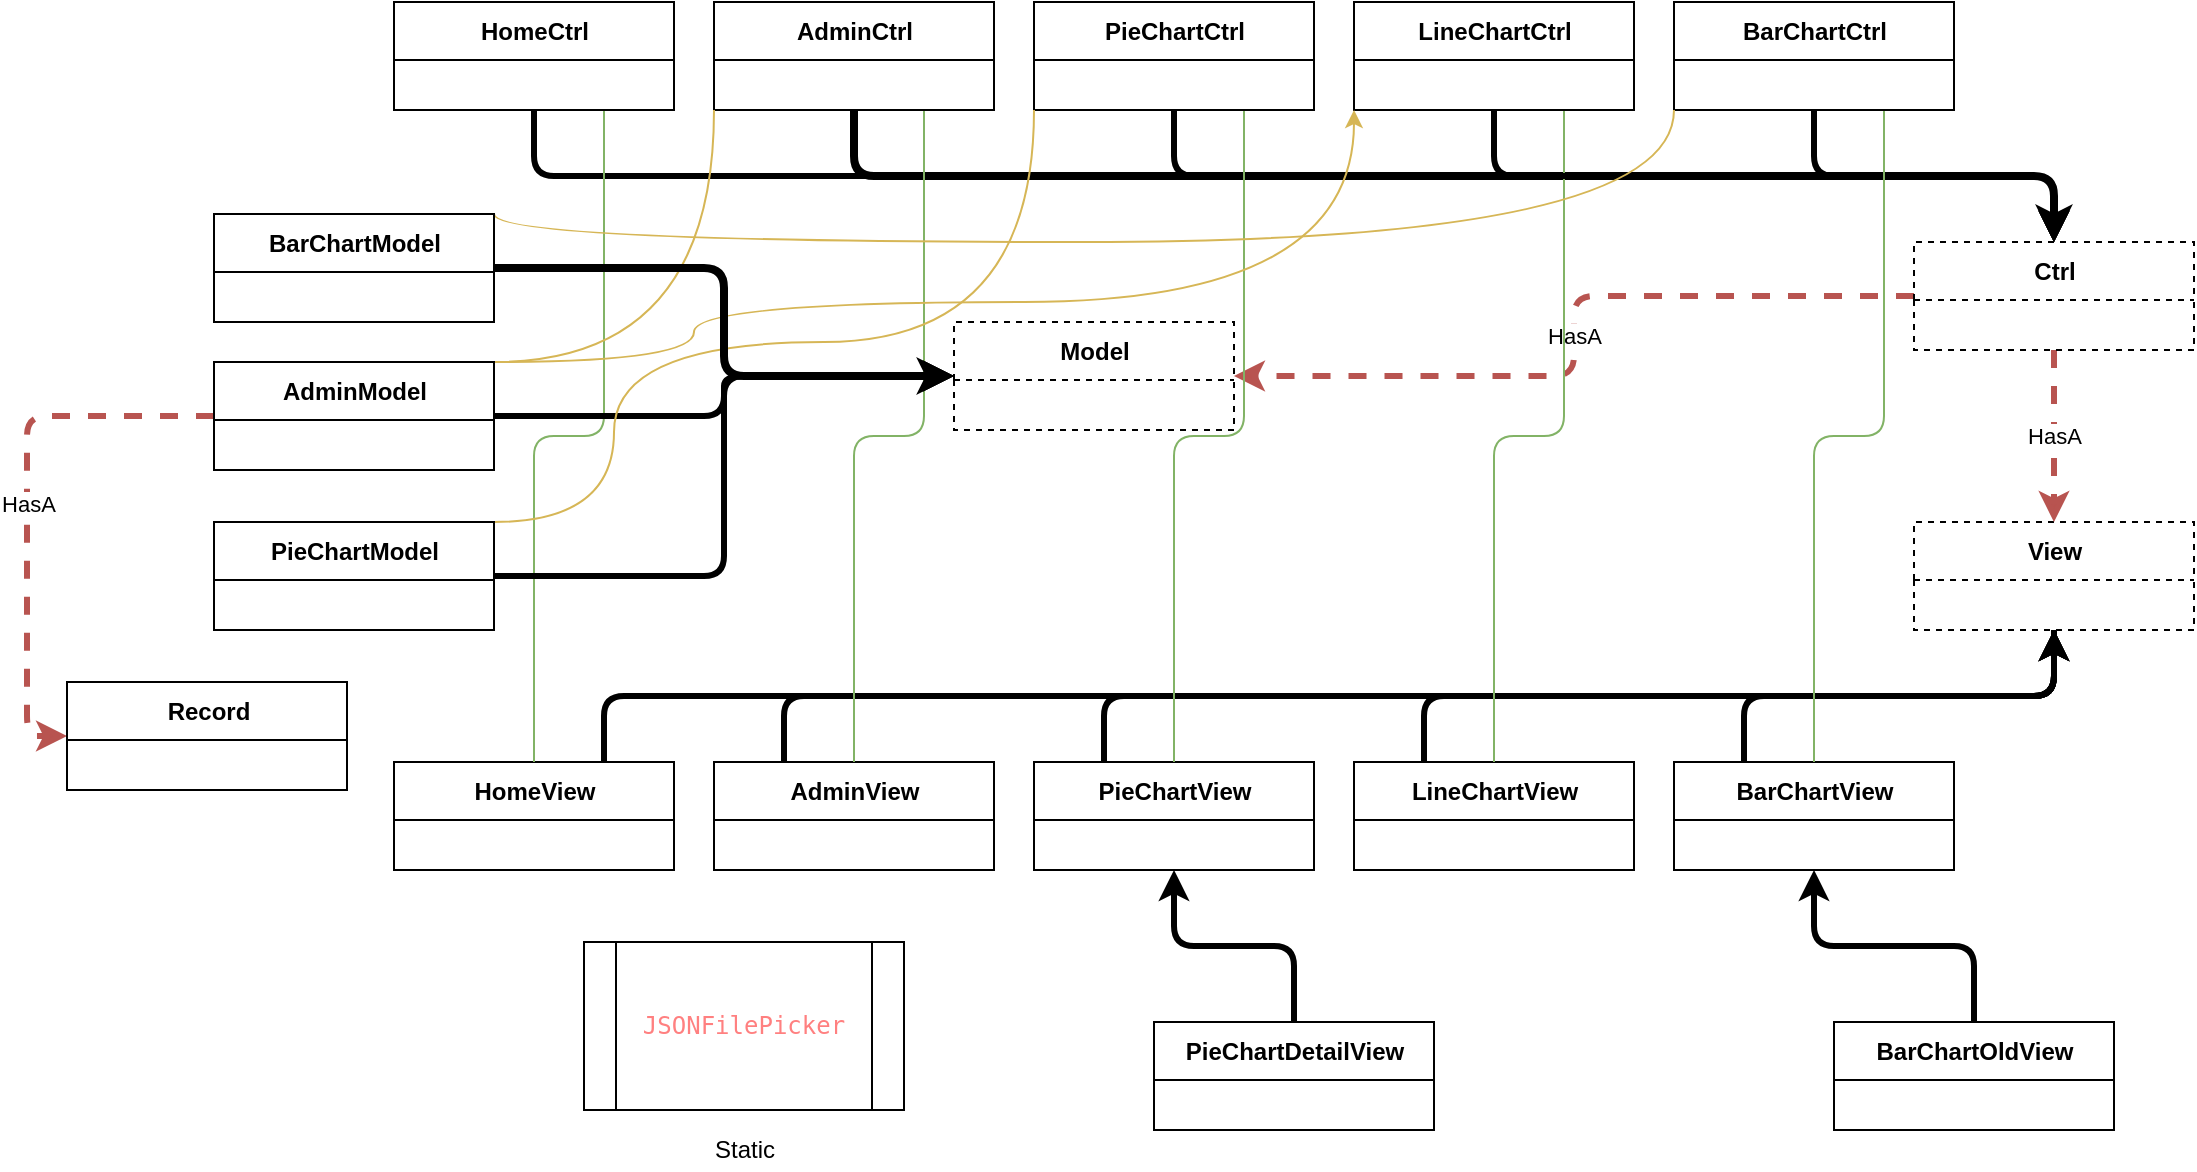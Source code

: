 <mxfile version="16.4.8" type="device"><diagram id="HtbCFH7jth9VlodFy8yS" name="Page-1"><mxGraphModel dx="2036" dy="800" grid="1" gridSize="10" guides="1" tooltips="1" connect="1" arrows="1" fold="1" page="1" pageScale="1" pageWidth="827" pageHeight="1169" background="none" math="0" shadow="0"><root><mxCell id="0"/><mxCell id="1" parent="0"/><mxCell id="q7tnbrlR3xGDvqYGlLKr-2" value="View" style="swimlane;fontStyle=1;align=center;verticalAlign=middle;childLayout=stackLayout;horizontal=1;startSize=29;horizontalStack=0;resizeParent=1;resizeParentMax=0;resizeLast=0;collapsible=0;marginBottom=0;html=1;rounded=0;dashed=1;" vertex="1" parent="1"><mxGeometry x="510" y="620" width="140" height="54" as="geometry"/></mxCell><mxCell id="q7tnbrlR3xGDvqYGlLKr-14" style="edgeStyle=elbowEdgeStyle;orthogonalLoop=1;jettySize=auto;elbow=vertical;html=1;exitX=0.75;exitY=0;exitDx=0;exitDy=0;entryX=0.5;entryY=1;entryDx=0;entryDy=0;strokeWidth=3;" edge="1" parent="1" source="q7tnbrlR3xGDvqYGlLKr-5" target="q7tnbrlR3xGDvqYGlLKr-2"><mxGeometry relative="1" as="geometry"/></mxCell><mxCell id="q7tnbrlR3xGDvqYGlLKr-5" value="HomeView" style="swimlane;fontStyle=1;align=center;verticalAlign=middle;childLayout=stackLayout;horizontal=1;startSize=29;horizontalStack=0;resizeParent=1;resizeParentMax=0;resizeLast=0;collapsible=0;marginBottom=0;html=1;" vertex="1" parent="1"><mxGeometry x="-250" y="740" width="140" height="54" as="geometry"/></mxCell><mxCell id="q7tnbrlR3xGDvqYGlLKr-16" style="edgeStyle=elbowEdgeStyle;orthogonalLoop=1;jettySize=auto;elbow=vertical;html=1;exitX=0.25;exitY=0;exitDx=0;exitDy=0;entryX=0.5;entryY=1;entryDx=0;entryDy=0;strokeWidth=3;" edge="1" parent="1" source="q7tnbrlR3xGDvqYGlLKr-15" target="q7tnbrlR3xGDvqYGlLKr-2"><mxGeometry relative="1" as="geometry"><mxPoint x="190" y="640" as="targetPoint"/></mxGeometry></mxCell><mxCell id="q7tnbrlR3xGDvqYGlLKr-15" value="AdminView" style="swimlane;fontStyle=1;align=center;verticalAlign=middle;childLayout=stackLayout;horizontal=1;startSize=29;horizontalStack=0;resizeParent=1;resizeParentMax=0;resizeLast=0;collapsible=0;marginBottom=0;html=1;" vertex="1" parent="1"><mxGeometry x="-90" y="740" width="140" height="54" as="geometry"/></mxCell><mxCell id="q7tnbrlR3xGDvqYGlLKr-18" style="edgeStyle=elbowEdgeStyle;orthogonalLoop=1;jettySize=auto;elbow=vertical;html=1;exitX=0.25;exitY=0;exitDx=0;exitDy=0;entryX=0.5;entryY=1;entryDx=0;entryDy=0;strokeWidth=3;" edge="1" parent="1" source="q7tnbrlR3xGDvqYGlLKr-17" target="q7tnbrlR3xGDvqYGlLKr-2"><mxGeometry relative="1" as="geometry"/></mxCell><mxCell id="q7tnbrlR3xGDvqYGlLKr-17" value="PieChartView" style="swimlane;fontStyle=1;align=center;verticalAlign=middle;childLayout=stackLayout;horizontal=1;startSize=29;horizontalStack=0;resizeParent=1;resizeParentMax=0;resizeLast=0;collapsible=0;marginBottom=0;html=1;" vertex="1" parent="1"><mxGeometry x="70" y="740" width="140" height="54" as="geometry"/></mxCell><mxCell id="q7tnbrlR3xGDvqYGlLKr-20" style="edgeStyle=elbowEdgeStyle;orthogonalLoop=1;jettySize=auto;elbow=vertical;html=1;exitX=0.25;exitY=0;exitDx=0;exitDy=0;entryX=0.5;entryY=1;entryDx=0;entryDy=0;strokeWidth=3;" edge="1" parent="1" source="q7tnbrlR3xGDvqYGlLKr-19" target="q7tnbrlR3xGDvqYGlLKr-2"><mxGeometry relative="1" as="geometry"/></mxCell><mxCell id="q7tnbrlR3xGDvqYGlLKr-19" value="LineChartView" style="swimlane;fontStyle=1;align=center;verticalAlign=middle;childLayout=stackLayout;horizontal=1;startSize=29;horizontalStack=0;resizeParent=1;resizeParentMax=0;resizeLast=0;collapsible=0;marginBottom=0;html=1;" vertex="1" parent="1"><mxGeometry x="230" y="740" width="140" height="54" as="geometry"/></mxCell><mxCell id="q7tnbrlR3xGDvqYGlLKr-24" style="edgeStyle=elbowEdgeStyle;orthogonalLoop=1;jettySize=auto;elbow=vertical;html=1;exitX=0.5;exitY=0;exitDx=0;exitDy=0;entryX=0.5;entryY=1;entryDx=0;entryDy=0;strokeWidth=3;" edge="1" parent="1" source="q7tnbrlR3xGDvqYGlLKr-23" target="q7tnbrlR3xGDvqYGlLKr-17"><mxGeometry relative="1" as="geometry"/></mxCell><mxCell id="q7tnbrlR3xGDvqYGlLKr-23" value="PieChartDetailView" style="swimlane;fontStyle=1;align=center;verticalAlign=middle;childLayout=stackLayout;horizontal=1;startSize=29;horizontalStack=0;resizeParent=1;resizeParentMax=0;resizeLast=0;collapsible=0;marginBottom=0;html=1;" vertex="1" parent="1"><mxGeometry x="130" y="870" width="140" height="54" as="geometry"/></mxCell><mxCell id="q7tnbrlR3xGDvqYGlLKr-108" style="edgeStyle=elbowEdgeStyle;orthogonalLoop=1;jettySize=auto;elbow=vertical;html=1;exitX=0.25;exitY=0;exitDx=0;exitDy=0;entryX=0.5;entryY=1;entryDx=0;entryDy=0;startArrow=none;startFill=0;endArrow=none;endFill=0;strokeColor=#000000;strokeWidth=3;" edge="1" parent="1" source="q7tnbrlR3xGDvqYGlLKr-25" target="q7tnbrlR3xGDvqYGlLKr-2"><mxGeometry relative="1" as="geometry"/></mxCell><mxCell id="q7tnbrlR3xGDvqYGlLKr-25" value="BarChartView" style="swimlane;fontStyle=1;align=center;verticalAlign=middle;childLayout=stackLayout;horizontal=1;startSize=29;horizontalStack=0;resizeParent=1;resizeParentMax=0;resizeLast=0;collapsible=0;marginBottom=0;html=1;" vertex="1" parent="1"><mxGeometry x="390" y="740" width="140" height="54" as="geometry"/></mxCell><mxCell id="q7tnbrlR3xGDvqYGlLKr-28" style="edgeStyle=elbowEdgeStyle;orthogonalLoop=1;jettySize=auto;elbow=vertical;html=1;exitX=0.5;exitY=0;exitDx=0;exitDy=0;entryX=0.5;entryY=1;entryDx=0;entryDy=0;strokeWidth=3;" edge="1" parent="1" source="q7tnbrlR3xGDvqYGlLKr-27" target="q7tnbrlR3xGDvqYGlLKr-25"><mxGeometry relative="1" as="geometry"/></mxCell><mxCell id="q7tnbrlR3xGDvqYGlLKr-27" value="BarChartOldView" style="swimlane;fontStyle=1;align=center;verticalAlign=middle;childLayout=stackLayout;horizontal=1;startSize=29;horizontalStack=0;resizeParent=1;resizeParentMax=0;resizeLast=0;collapsible=0;marginBottom=0;html=1;" vertex="1" parent="1"><mxGeometry x="470" y="870" width="140" height="54" as="geometry"/></mxCell><mxCell id="q7tnbrlR3xGDvqYGlLKr-73" value="HasA" style="edgeStyle=orthogonalEdgeStyle;orthogonalLoop=1;jettySize=auto;html=1;exitX=0.5;exitY=1;exitDx=0;exitDy=0;entryX=0.5;entryY=0;entryDx=0;entryDy=0;endArrow=classic;endFill=1;strokeColor=#b85450;elbow=vertical;dashed=1;fillColor=#f8cecc;strokeWidth=3;" edge="1" parent="1" source="q7tnbrlR3xGDvqYGlLKr-29" target="q7tnbrlR3xGDvqYGlLKr-2"><mxGeometry relative="1" as="geometry"/></mxCell><mxCell id="q7tnbrlR3xGDvqYGlLKr-85" value="HasA" style="edgeStyle=orthogonalEdgeStyle;orthogonalLoop=1;jettySize=auto;html=1;exitX=0;exitY=0.5;exitDx=0;exitDy=0;entryX=1;entryY=0.5;entryDx=0;entryDy=0;endArrow=classic;endFill=1;strokeColor=#b85450;elbow=vertical;fillColor=#f8cecc;dashed=1;strokeWidth=3;" edge="1" parent="1" source="q7tnbrlR3xGDvqYGlLKr-29" target="q7tnbrlR3xGDvqYGlLKr-74"><mxGeometry relative="1" as="geometry"/></mxCell><mxCell id="q7tnbrlR3xGDvqYGlLKr-29" value="Ctrl" style="swimlane;fontStyle=1;align=center;verticalAlign=middle;childLayout=stackLayout;horizontal=1;startSize=29;horizontalStack=0;resizeParent=1;resizeParentMax=0;resizeLast=0;collapsible=0;marginBottom=0;html=1;rounded=0;dashed=1;" vertex="1" parent="1"><mxGeometry x="510" y="480" width="140" height="54" as="geometry"/></mxCell><mxCell id="q7tnbrlR3xGDvqYGlLKr-72" style="edgeStyle=orthogonalEdgeStyle;orthogonalLoop=1;jettySize=auto;html=1;exitX=0.5;exitY=1;exitDx=0;exitDy=0;entryX=0.5;entryY=0;entryDx=0;entryDy=0;endArrow=classic;endFill=1;strokeColor=#000000;elbow=vertical;strokeWidth=3;" edge="1" parent="1" source="q7tnbrlR3xGDvqYGlLKr-30" target="q7tnbrlR3xGDvqYGlLKr-29"><mxGeometry relative="1" as="geometry"/></mxCell><mxCell id="q7tnbrlR3xGDvqYGlLKr-113" style="edgeStyle=elbowEdgeStyle;orthogonalLoop=1;jettySize=auto;elbow=vertical;html=1;exitX=0.75;exitY=1;exitDx=0;exitDy=0;startArrow=none;startFill=0;endArrow=none;endFill=0;strokeColor=#82b366;fillColor=#d5e8d4;" edge="1" parent="1" source="q7tnbrlR3xGDvqYGlLKr-30" target="q7tnbrlR3xGDvqYGlLKr-5"><mxGeometry relative="1" as="geometry"/></mxCell><mxCell id="q7tnbrlR3xGDvqYGlLKr-30" value="HomeCtrl" style="swimlane;fontStyle=1;align=center;verticalAlign=middle;childLayout=stackLayout;horizontal=1;startSize=29;horizontalStack=0;resizeParent=1;resizeParentMax=0;resizeLast=0;collapsible=0;marginBottom=0;html=1;" vertex="1" parent="1"><mxGeometry x="-250" y="360" width="140" height="54" as="geometry"/></mxCell><mxCell id="q7tnbrlR3xGDvqYGlLKr-71" style="edgeStyle=orthogonalEdgeStyle;orthogonalLoop=1;jettySize=auto;html=1;exitX=0.5;exitY=1;exitDx=0;exitDy=0;endArrow=classic;endFill=1;strokeColor=#000000;elbow=vertical;strokeWidth=4;" edge="1" parent="1" source="q7tnbrlR3xGDvqYGlLKr-31" target="q7tnbrlR3xGDvqYGlLKr-29"><mxGeometry relative="1" as="geometry"/></mxCell><mxCell id="q7tnbrlR3xGDvqYGlLKr-112" style="edgeStyle=elbowEdgeStyle;orthogonalLoop=1;jettySize=auto;elbow=vertical;html=1;exitX=0.75;exitY=1;exitDx=0;exitDy=0;entryX=0.5;entryY=0;entryDx=0;entryDy=0;startArrow=none;startFill=0;endArrow=none;endFill=0;strokeColor=#82b366;fillColor=#d5e8d4;" edge="1" parent="1" source="q7tnbrlR3xGDvqYGlLKr-31" target="q7tnbrlR3xGDvqYGlLKr-15"><mxGeometry relative="1" as="geometry"/></mxCell><mxCell id="q7tnbrlR3xGDvqYGlLKr-31" value="AdminCtrl" style="swimlane;fontStyle=1;align=center;verticalAlign=middle;childLayout=stackLayout;horizontal=1;startSize=29;horizontalStack=0;resizeParent=1;resizeParentMax=0;resizeLast=0;collapsible=0;marginBottom=0;html=1;" vertex="1" parent="1"><mxGeometry x="-90" y="360" width="140" height="54" as="geometry"/></mxCell><mxCell id="q7tnbrlR3xGDvqYGlLKr-65" style="edgeStyle=orthogonalEdgeStyle;orthogonalLoop=1;jettySize=auto;html=1;exitX=0.5;exitY=1;exitDx=0;exitDy=0;entryX=0.5;entryY=0;entryDx=0;entryDy=0;endArrow=classic;endFill=1;elbow=vertical;strokeColor=#000000;strokeWidth=3;" edge="1" parent="1" source="q7tnbrlR3xGDvqYGlLKr-32" target="q7tnbrlR3xGDvqYGlLKr-29"><mxGeometry relative="1" as="geometry"/></mxCell><mxCell id="q7tnbrlR3xGDvqYGlLKr-110" style="edgeStyle=elbowEdgeStyle;orthogonalLoop=1;jettySize=auto;elbow=vertical;html=1;exitX=0.75;exitY=1;exitDx=0;exitDy=0;startArrow=none;startFill=0;endArrow=none;endFill=0;strokeColor=#82b366;fillColor=#d5e8d4;" edge="1" parent="1" source="q7tnbrlR3xGDvqYGlLKr-32" target="q7tnbrlR3xGDvqYGlLKr-19"><mxGeometry relative="1" as="geometry"/></mxCell><mxCell id="q7tnbrlR3xGDvqYGlLKr-32" value="LineChartCtrl" style="swimlane;fontStyle=1;align=center;verticalAlign=middle;childLayout=stackLayout;horizontal=1;startSize=29;horizontalStack=0;resizeParent=1;resizeParentMax=0;resizeLast=0;collapsible=0;marginBottom=0;html=1;" vertex="1" parent="1"><mxGeometry x="230" y="360" width="140" height="54" as="geometry"/></mxCell><mxCell id="q7tnbrlR3xGDvqYGlLKr-68" style="edgeStyle=orthogonalEdgeStyle;orthogonalLoop=1;jettySize=auto;html=1;exitX=0.5;exitY=1;exitDx=0;exitDy=0;entryX=0.5;entryY=0;entryDx=0;entryDy=0;endArrow=classic;endFill=1;strokeColor=#000000;elbow=vertical;strokeWidth=3;" edge="1" parent="1" source="q7tnbrlR3xGDvqYGlLKr-33" target="q7tnbrlR3xGDvqYGlLKr-29"><mxGeometry relative="1" as="geometry"/></mxCell><mxCell id="q7tnbrlR3xGDvqYGlLKr-111" style="edgeStyle=elbowEdgeStyle;orthogonalLoop=1;jettySize=auto;elbow=vertical;html=1;exitX=0.75;exitY=1;exitDx=0;exitDy=0;entryX=0.5;entryY=0;entryDx=0;entryDy=0;startArrow=none;startFill=0;endArrow=none;endFill=0;strokeColor=#82b366;fillColor=#d5e8d4;" edge="1" parent="1" source="q7tnbrlR3xGDvqYGlLKr-33" target="q7tnbrlR3xGDvqYGlLKr-17"><mxGeometry relative="1" as="geometry"/></mxCell><mxCell id="q7tnbrlR3xGDvqYGlLKr-33" value="PieChartCtrl" style="swimlane;fontStyle=1;align=center;verticalAlign=middle;childLayout=stackLayout;horizontal=1;startSize=29;horizontalStack=0;resizeParent=1;resizeParentMax=0;resizeLast=0;collapsible=0;marginBottom=0;html=1;" vertex="1" parent="1"><mxGeometry x="70" y="360" width="140" height="54" as="geometry"/></mxCell><mxCell id="q7tnbrlR3xGDvqYGlLKr-78" style="edgeStyle=orthogonalEdgeStyle;orthogonalLoop=1;jettySize=auto;html=1;exitX=0.5;exitY=1;exitDx=0;exitDy=0;entryX=0.5;entryY=0;entryDx=0;entryDy=0;endArrow=classic;endFill=1;strokeColor=#000000;elbow=vertical;strokeWidth=3;" edge="1" parent="1" source="q7tnbrlR3xGDvqYGlLKr-34" target="q7tnbrlR3xGDvqYGlLKr-29"><mxGeometry relative="1" as="geometry"/></mxCell><mxCell id="q7tnbrlR3xGDvqYGlLKr-109" style="edgeStyle=elbowEdgeStyle;orthogonalLoop=1;jettySize=auto;elbow=vertical;html=1;exitX=0.75;exitY=1;exitDx=0;exitDy=0;startArrow=none;startFill=0;endArrow=none;endFill=0;strokeColor=#82b366;fillColor=#d5e8d4;" edge="1" parent="1" source="q7tnbrlR3xGDvqYGlLKr-34" target="q7tnbrlR3xGDvqYGlLKr-25"><mxGeometry relative="1" as="geometry"/></mxCell><mxCell id="q7tnbrlR3xGDvqYGlLKr-34" value="BarChartCtrl" style="swimlane;fontStyle=1;align=center;verticalAlign=middle;childLayout=stackLayout;horizontal=1;startSize=29;horizontalStack=0;resizeParent=1;resizeParentMax=0;resizeLast=0;collapsible=0;marginBottom=0;html=1;" vertex="1" parent="1"><mxGeometry x="390" y="360" width="140" height="54" as="geometry"/></mxCell><mxCell id="q7tnbrlR3xGDvqYGlLKr-74" value="Model" style="swimlane;fontStyle=1;align=center;verticalAlign=middle;childLayout=stackLayout;horizontal=1;startSize=29;horizontalStack=0;resizeParent=1;resizeParentMax=0;resizeLast=0;collapsible=0;marginBottom=0;html=1;rounded=0;dashed=1;" vertex="1" parent="1"><mxGeometry x="30" y="520" width="140" height="54" as="geometry"/></mxCell><mxCell id="q7tnbrlR3xGDvqYGlLKr-82" style="edgeStyle=orthogonalEdgeStyle;orthogonalLoop=1;jettySize=auto;html=1;exitX=1;exitY=0.5;exitDx=0;exitDy=0;entryX=0;entryY=0.5;entryDx=0;entryDy=0;endArrow=classic;endFill=1;strokeColor=#000000;elbow=vertical;strokeWidth=3;" edge="1" parent="1" source="q7tnbrlR3xGDvqYGlLKr-75" target="q7tnbrlR3xGDvqYGlLKr-74"><mxGeometry relative="1" as="geometry"/></mxCell><mxCell id="q7tnbrlR3xGDvqYGlLKr-98" style="edgeStyle=orthogonalEdgeStyle;curved=1;orthogonalLoop=1;jettySize=auto;html=1;exitX=1;exitY=0;exitDx=0;exitDy=0;entryX=0;entryY=1;entryDx=0;entryDy=0;startArrow=none;startFill=0;endArrow=none;endFill=0;strokeColor=#d6b656;elbow=vertical;fillColor=#fff2cc;" edge="1" parent="1" source="q7tnbrlR3xGDvqYGlLKr-75" target="q7tnbrlR3xGDvqYGlLKr-31"><mxGeometry relative="1" as="geometry"><Array as="points"><mxPoint x="-90" y="540"/></Array></mxGeometry></mxCell><mxCell id="q7tnbrlR3xGDvqYGlLKr-120" value="HasA" style="edgeStyle=orthogonalEdgeStyle;orthogonalLoop=1;jettySize=auto;html=1;exitX=0;exitY=0.5;exitDx=0;exitDy=0;entryX=0;entryY=0.5;entryDx=0;entryDy=0;dashed=1;startArrow=none;startFill=0;endArrow=classic;endFill=1;strokeColor=#b85450;strokeWidth=3;elbow=vertical;fillColor=#f8cecc;" edge="1" parent="1" source="q7tnbrlR3xGDvqYGlLKr-75" target="q7tnbrlR3xGDvqYGlLKr-86"><mxGeometry relative="1" as="geometry"/></mxCell><mxCell id="q7tnbrlR3xGDvqYGlLKr-122" style="edgeStyle=orthogonalEdgeStyle;curved=1;orthogonalLoop=1;jettySize=auto;html=1;exitX=1;exitY=0;exitDx=0;exitDy=0;entryX=0;entryY=1;entryDx=0;entryDy=0;startArrow=none;startFill=0;endArrow=classic;endFill=1;strokeColor=#d6b656;strokeWidth=1;elbow=vertical;fillColor=#fff2cc;" edge="1" parent="1" source="q7tnbrlR3xGDvqYGlLKr-75" target="q7tnbrlR3xGDvqYGlLKr-32"><mxGeometry relative="1" as="geometry"><Array as="points"><mxPoint x="-100" y="540"/><mxPoint x="-100" y="510"/><mxPoint x="230" y="510"/></Array></mxGeometry></mxCell><mxCell id="q7tnbrlR3xGDvqYGlLKr-75" value="AdminModel" style="swimlane;fontStyle=1;align=center;verticalAlign=middle;childLayout=stackLayout;horizontal=1;startSize=29;horizontalStack=0;resizeParent=1;resizeParentMax=0;resizeLast=0;collapsible=0;marginBottom=0;html=1;" vertex="1" parent="1"><mxGeometry x="-340" y="540" width="140" height="54" as="geometry"/></mxCell><mxCell id="q7tnbrlR3xGDvqYGlLKr-83" style="edgeStyle=orthogonalEdgeStyle;orthogonalLoop=1;jettySize=auto;html=1;exitX=1;exitY=0.5;exitDx=0;exitDy=0;entryX=0;entryY=0.5;entryDx=0;entryDy=0;endArrow=classic;endFill=1;strokeColor=#000000;elbow=vertical;strokeWidth=3;" edge="1" parent="1" source="q7tnbrlR3xGDvqYGlLKr-76" target="q7tnbrlR3xGDvqYGlLKr-74"><mxGeometry relative="1" as="geometry"/></mxCell><mxCell id="q7tnbrlR3xGDvqYGlLKr-99" style="edgeStyle=orthogonalEdgeStyle;curved=1;orthogonalLoop=1;jettySize=auto;html=1;exitX=1;exitY=0;exitDx=0;exitDy=0;entryX=0;entryY=1;entryDx=0;entryDy=0;startArrow=none;startFill=0;endArrow=none;endFill=0;strokeColor=#d6b656;elbow=vertical;fillColor=#fff2cc;" edge="1" parent="1" source="q7tnbrlR3xGDvqYGlLKr-76" target="q7tnbrlR3xGDvqYGlLKr-33"><mxGeometry relative="1" as="geometry"><Array as="points"><mxPoint x="-140" y="620"/><mxPoint x="-140" y="530"/><mxPoint x="70" y="530"/></Array></mxGeometry></mxCell><mxCell id="q7tnbrlR3xGDvqYGlLKr-76" value="PieChartModel" style="swimlane;fontStyle=1;align=center;verticalAlign=middle;childLayout=stackLayout;horizontal=1;startSize=29;horizontalStack=0;resizeParent=1;resizeParentMax=0;resizeLast=0;collapsible=0;marginBottom=0;html=1;" vertex="1" parent="1"><mxGeometry x="-340" y="620" width="140" height="54" as="geometry"/></mxCell><mxCell id="q7tnbrlR3xGDvqYGlLKr-80" style="edgeStyle=orthogonalEdgeStyle;orthogonalLoop=1;jettySize=auto;html=1;exitX=1;exitY=0.5;exitDx=0;exitDy=0;endArrow=classic;endFill=1;strokeColor=#000000;elbow=vertical;strokeWidth=4;" edge="1" parent="1" source="q7tnbrlR3xGDvqYGlLKr-77" target="q7tnbrlR3xGDvqYGlLKr-74"><mxGeometry relative="1" as="geometry"/></mxCell><mxCell id="q7tnbrlR3xGDvqYGlLKr-97" style="edgeStyle=orthogonalEdgeStyle;curved=1;orthogonalLoop=1;jettySize=auto;html=1;exitX=1;exitY=0;exitDx=0;exitDy=0;entryX=0;entryY=1;entryDx=0;entryDy=0;startArrow=none;startFill=0;endArrow=none;endFill=0;strokeColor=#d6b656;elbow=vertical;fillColor=#fff2cc;" edge="1" parent="1" source="q7tnbrlR3xGDvqYGlLKr-77" target="q7tnbrlR3xGDvqYGlLKr-34"><mxGeometry relative="1" as="geometry"><Array as="points"><mxPoint x="-200" y="480"/><mxPoint x="390" y="480"/></Array></mxGeometry></mxCell><mxCell id="q7tnbrlR3xGDvqYGlLKr-77" value="BarChartModel" style="swimlane;fontStyle=1;align=center;verticalAlign=middle;childLayout=stackLayout;horizontal=1;startSize=29;horizontalStack=0;resizeParent=1;resizeParentMax=0;resizeLast=0;collapsible=0;marginBottom=0;html=1;" vertex="1" parent="1"><mxGeometry x="-340" y="466" width="140" height="54" as="geometry"/></mxCell><mxCell id="q7tnbrlR3xGDvqYGlLKr-86" value="Record" style="swimlane;fontStyle=1;align=center;verticalAlign=middle;childLayout=stackLayout;horizontal=1;startSize=29;horizontalStack=0;resizeParent=1;resizeParentMax=0;resizeLast=0;collapsible=0;marginBottom=0;html=1;" vertex="1" parent="1"><mxGeometry x="-413.5" y="700" width="140" height="54" as="geometry"/></mxCell><mxCell id="q7tnbrlR3xGDvqYGlLKr-117" value="&lt;pre style=&quot;margin-top: 0px ; margin-bottom: 0px&quot;&gt;&lt;span style=&quot;color: rgb(255 , 128 , 128)&quot;&gt;JSONFilePicker&lt;/span&gt;&lt;/pre&gt;" style="shape=process;whiteSpace=wrap;html=1;backgroundOutline=1;" vertex="1" parent="1"><mxGeometry x="-155" y="830" width="160" height="84" as="geometry"/></mxCell><mxCell id="q7tnbrlR3xGDvqYGlLKr-118" value="Static" style="text;html=1;align=center;verticalAlign=middle;resizable=0;points=[];autosize=1;strokeColor=none;fillColor=none;" vertex="1" parent="1"><mxGeometry x="-100" y="924" width="50" height="20" as="geometry"/></mxCell></root></mxGraphModel></diagram></mxfile>